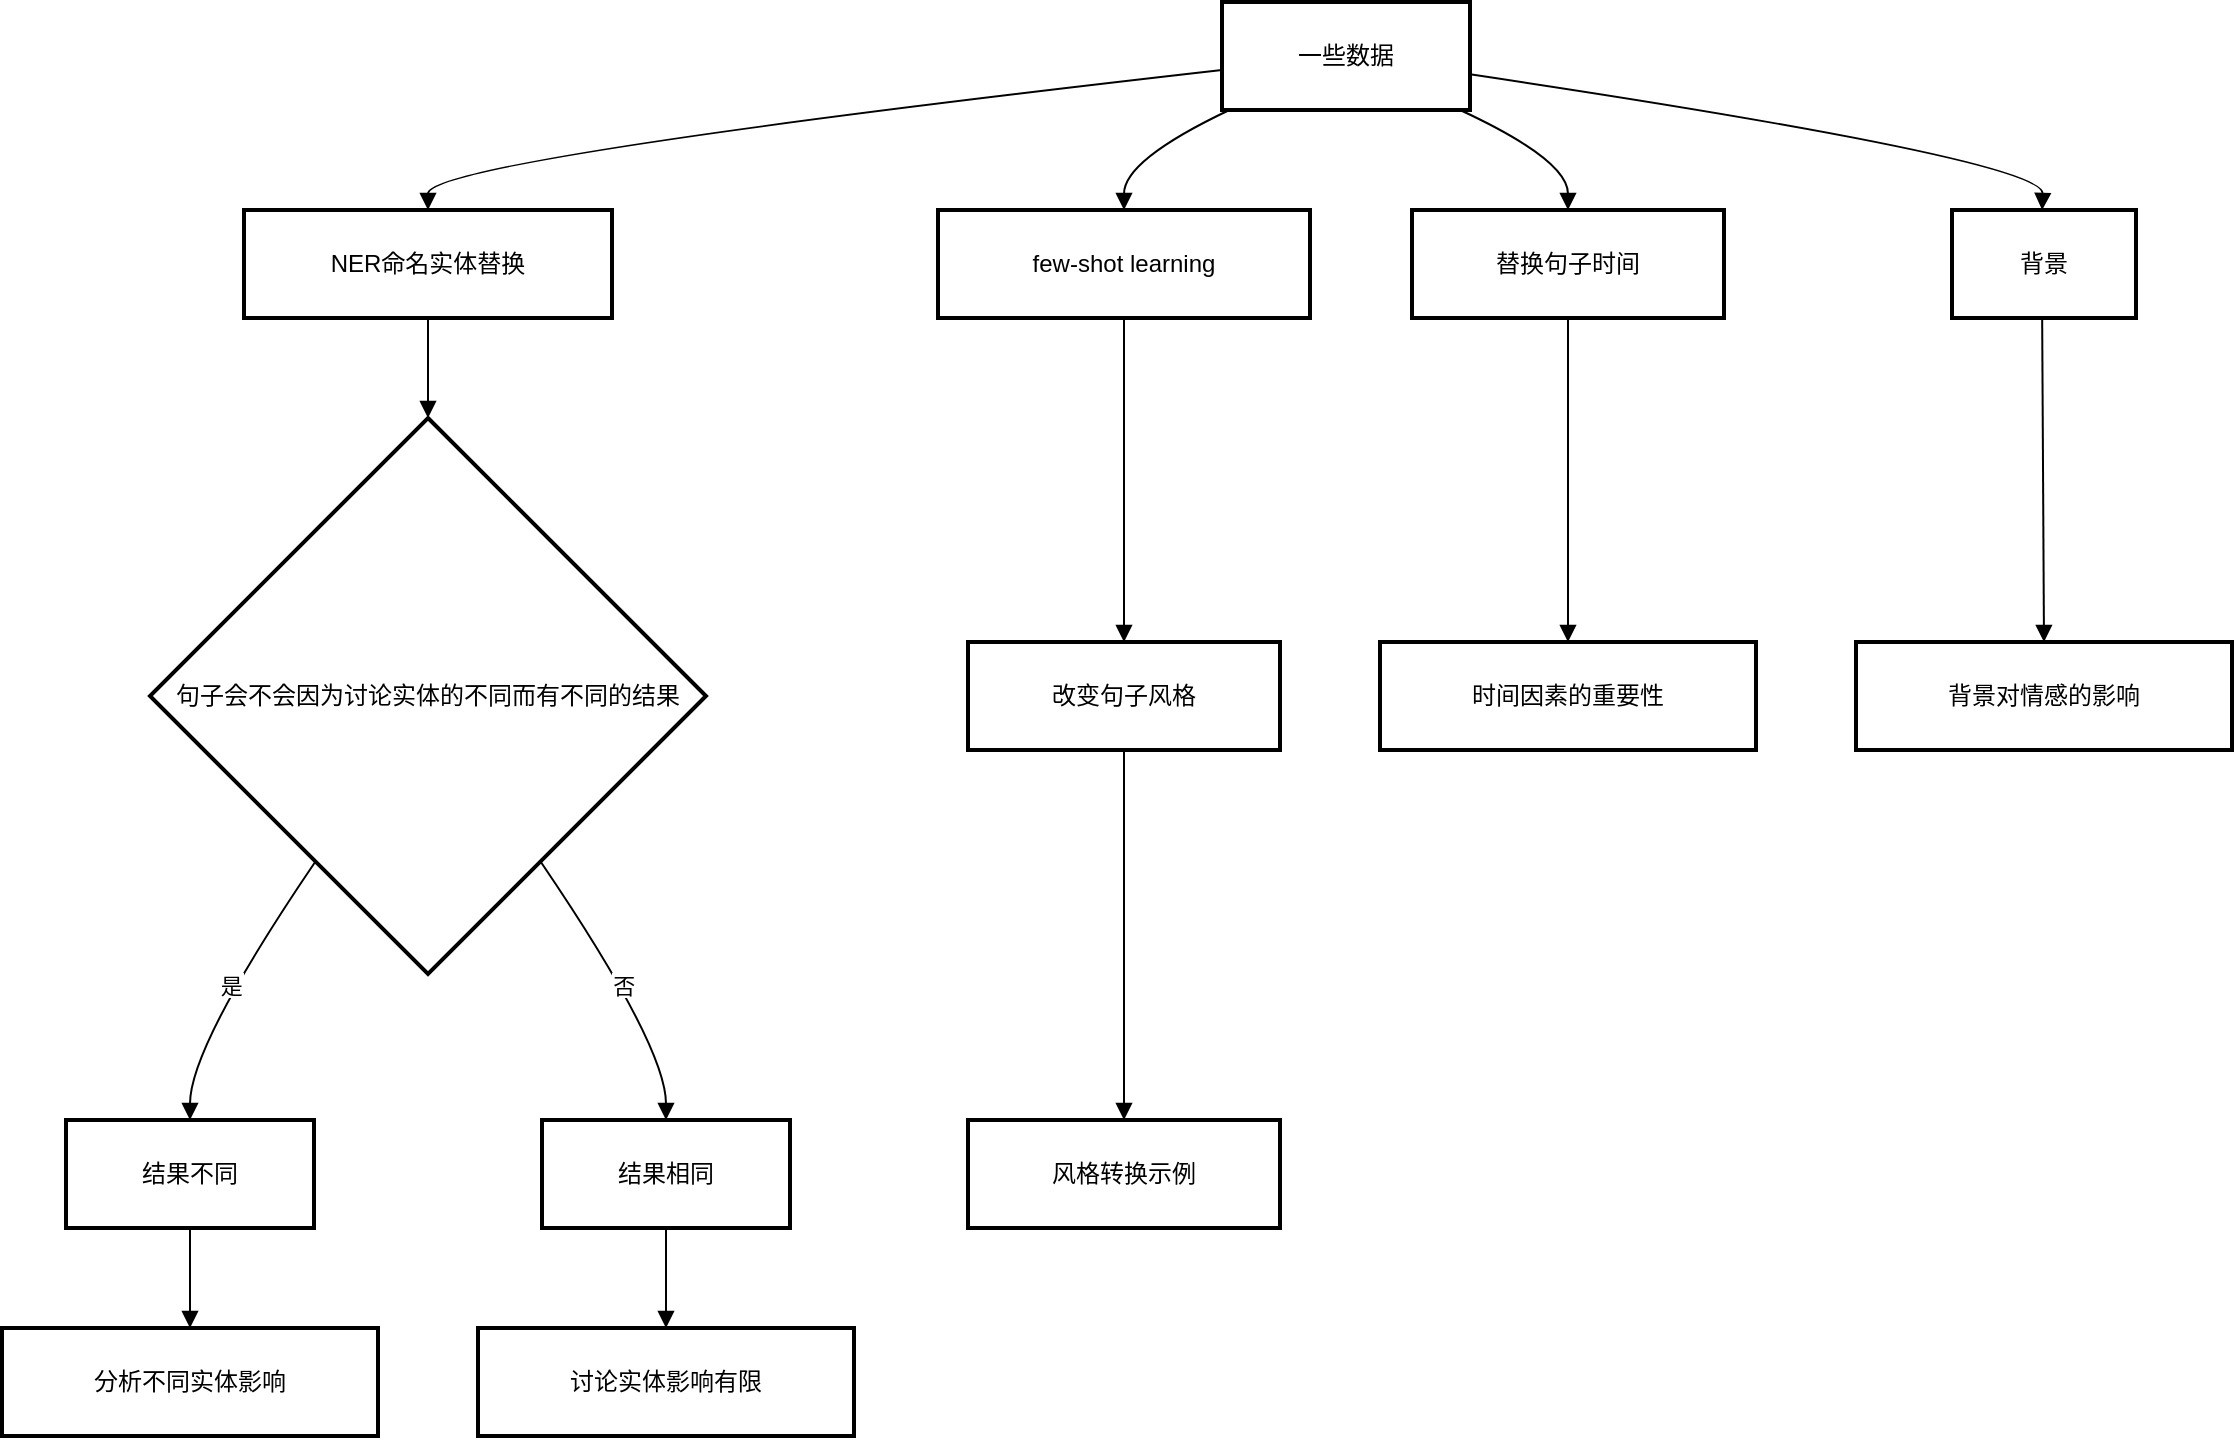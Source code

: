 <mxfile version="28.0.6">
  <diagram name="第 1 页" id="ruuxYp_1axSGkZsYEd9z">
    <mxGraphModel>
      <root>
        <mxCell id="0" />
        <mxCell id="1" parent="0" />
        <mxCell id="2" value="一些数据" style="whiteSpace=wrap;strokeWidth=2;" vertex="1" parent="1">
          <mxGeometry x="618" y="8" width="124" height="54" as="geometry" />
        </mxCell>
        <mxCell id="3" value="NER命名实体替换" style="whiteSpace=wrap;strokeWidth=2;" vertex="1" parent="1">
          <mxGeometry x="129" y="112" width="184" height="54" as="geometry" />
        </mxCell>
        <mxCell id="4" value="句子会不会因为讨论实体的不同而有不同的结果" style="rhombus;strokeWidth=2;whiteSpace=wrap;" vertex="1" parent="1">
          <mxGeometry x="82" y="216" width="278" height="278" as="geometry" />
        </mxCell>
        <mxCell id="5" value="结果不同" style="whiteSpace=wrap;strokeWidth=2;" vertex="1" parent="1">
          <mxGeometry x="40" y="567" width="124" height="54" as="geometry" />
        </mxCell>
        <mxCell id="6" value="结果相同" style="whiteSpace=wrap;strokeWidth=2;" vertex="1" parent="1">
          <mxGeometry x="278" y="567" width="124" height="54" as="geometry" />
        </mxCell>
        <mxCell id="7" value="few-shot learning" style="whiteSpace=wrap;strokeWidth=2;" vertex="1" parent="1">
          <mxGeometry x="476" y="112" width="186" height="54" as="geometry" />
        </mxCell>
        <mxCell id="8" value="改变句子风格" style="whiteSpace=wrap;strokeWidth=2;" vertex="1" parent="1">
          <mxGeometry x="491" y="328" width="156" height="54" as="geometry" />
        </mxCell>
        <mxCell id="9" value="替换句子时间" style="whiteSpace=wrap;strokeWidth=2;" vertex="1" parent="1">
          <mxGeometry x="713" y="112" width="156" height="54" as="geometry" />
        </mxCell>
        <mxCell id="10" value="背景" style="whiteSpace=wrap;strokeWidth=2;" vertex="1" parent="1">
          <mxGeometry x="983" y="112" width="92" height="54" as="geometry" />
        </mxCell>
        <mxCell id="11" value="分析不同实体影响" style="whiteSpace=wrap;strokeWidth=2;" vertex="1" parent="1">
          <mxGeometry x="8" y="671" width="188" height="54" as="geometry" />
        </mxCell>
        <mxCell id="12" value="讨论实体影响有限" style="whiteSpace=wrap;strokeWidth=2;" vertex="1" parent="1">
          <mxGeometry x="246" y="671" width="188" height="54" as="geometry" />
        </mxCell>
        <mxCell id="13" value="风格转换示例" style="whiteSpace=wrap;strokeWidth=2;" vertex="1" parent="1">
          <mxGeometry x="491" y="567" width="156" height="54" as="geometry" />
        </mxCell>
        <mxCell id="14" value="时间因素的重要性" style="whiteSpace=wrap;strokeWidth=2;" vertex="1" parent="1">
          <mxGeometry x="697" y="328" width="188" height="54" as="geometry" />
        </mxCell>
        <mxCell id="15" value="背景对情感的影响" style="whiteSpace=wrap;strokeWidth=2;" vertex="1" parent="1">
          <mxGeometry x="935" y="328" width="188" height="54" as="geometry" />
        </mxCell>
        <mxCell id="16" value="" style="curved=1;startArrow=none;endArrow=block;exitX=0;exitY=0.63;entryX=0.5;entryY=0;" edge="1" parent="1" source="2" target="3">
          <mxGeometry relative="1" as="geometry">
            <Array as="points">
              <mxPoint x="221" y="87" />
            </Array>
          </mxGeometry>
        </mxCell>
        <mxCell id="17" value="" style="curved=1;startArrow=none;endArrow=block;exitX=0.5;exitY=1;entryX=0.5;entryY=0;" edge="1" parent="1" source="3" target="4">
          <mxGeometry relative="1" as="geometry">
            <Array as="points" />
          </mxGeometry>
        </mxCell>
        <mxCell id="18" value="是" style="curved=1;startArrow=none;endArrow=block;exitX=0.16;exitY=1;entryX=0.5;entryY=-0.01;" edge="1" parent="1" source="4" target="5">
          <mxGeometry relative="1" as="geometry">
            <Array as="points">
              <mxPoint x="102" y="530" />
            </Array>
          </mxGeometry>
        </mxCell>
        <mxCell id="19" value="否" style="curved=1;startArrow=none;endArrow=block;exitX=0.84;exitY=1;entryX=0.5;entryY=-0.01;" edge="1" parent="1" source="4" target="6">
          <mxGeometry relative="1" as="geometry">
            <Array as="points">
              <mxPoint x="340" y="530" />
            </Array>
          </mxGeometry>
        </mxCell>
        <mxCell id="20" value="" style="curved=1;startArrow=none;endArrow=block;exitX=0.03;exitY=1;entryX=0.5;entryY=0;" edge="1" parent="1" source="2" target="7">
          <mxGeometry relative="1" as="geometry">
            <Array as="points">
              <mxPoint x="569" y="87" />
            </Array>
          </mxGeometry>
        </mxCell>
        <mxCell id="21" value="" style="curved=1;startArrow=none;endArrow=block;exitX=0.5;exitY=1;entryX=0.5;entryY=0;" edge="1" parent="1" source="7" target="8">
          <mxGeometry relative="1" as="geometry">
            <Array as="points" />
          </mxGeometry>
        </mxCell>
        <mxCell id="22" value="" style="curved=1;startArrow=none;endArrow=block;exitX=0.96;exitY=1;entryX=0.5;entryY=0;" edge="1" parent="1" source="2" target="9">
          <mxGeometry relative="1" as="geometry">
            <Array as="points">
              <mxPoint x="791" y="87" />
            </Array>
          </mxGeometry>
        </mxCell>
        <mxCell id="23" value="" style="curved=1;startArrow=none;endArrow=block;exitX=1;exitY=0.67;entryX=0.49;entryY=0;" edge="1" parent="1" source="2" target="10">
          <mxGeometry relative="1" as="geometry">
            <Array as="points">
              <mxPoint x="1029" y="87" />
            </Array>
          </mxGeometry>
        </mxCell>
        <mxCell id="24" value="" style="curved=1;startArrow=none;endArrow=block;exitX=0.5;exitY=0.99;entryX=0.5;entryY=-0.01;" edge="1" parent="1" source="5" target="11">
          <mxGeometry relative="1" as="geometry">
            <Array as="points" />
          </mxGeometry>
        </mxCell>
        <mxCell id="25" value="" style="curved=1;startArrow=none;endArrow=block;exitX=0.5;exitY=0.99;entryX=0.5;entryY=-0.01;" edge="1" parent="1" source="6" target="12">
          <mxGeometry relative="1" as="geometry">
            <Array as="points" />
          </mxGeometry>
        </mxCell>
        <mxCell id="26" value="" style="curved=1;startArrow=none;endArrow=block;exitX=0.5;exitY=1;entryX=0.5;entryY=-0.01;" edge="1" parent="1" source="8" target="13">
          <mxGeometry relative="1" as="geometry">
            <Array as="points" />
          </mxGeometry>
        </mxCell>
        <mxCell id="27" value="" style="curved=1;startArrow=none;endArrow=block;exitX=0.5;exitY=1;entryX=0.5;entryY=0;" edge="1" parent="1" source="9" target="14">
          <mxGeometry relative="1" as="geometry">
            <Array as="points" />
          </mxGeometry>
        </mxCell>
        <mxCell id="28" value="" style="curved=1;startArrow=none;endArrow=block;exitX=0.49;exitY=1;entryX=0.5;entryY=0;" edge="1" parent="1" source="10" target="15">
          <mxGeometry relative="1" as="geometry">
            <Array as="points" />
          </mxGeometry>
        </mxCell>
      </root>
    </mxGraphModel>
  </diagram>
</mxfile>
